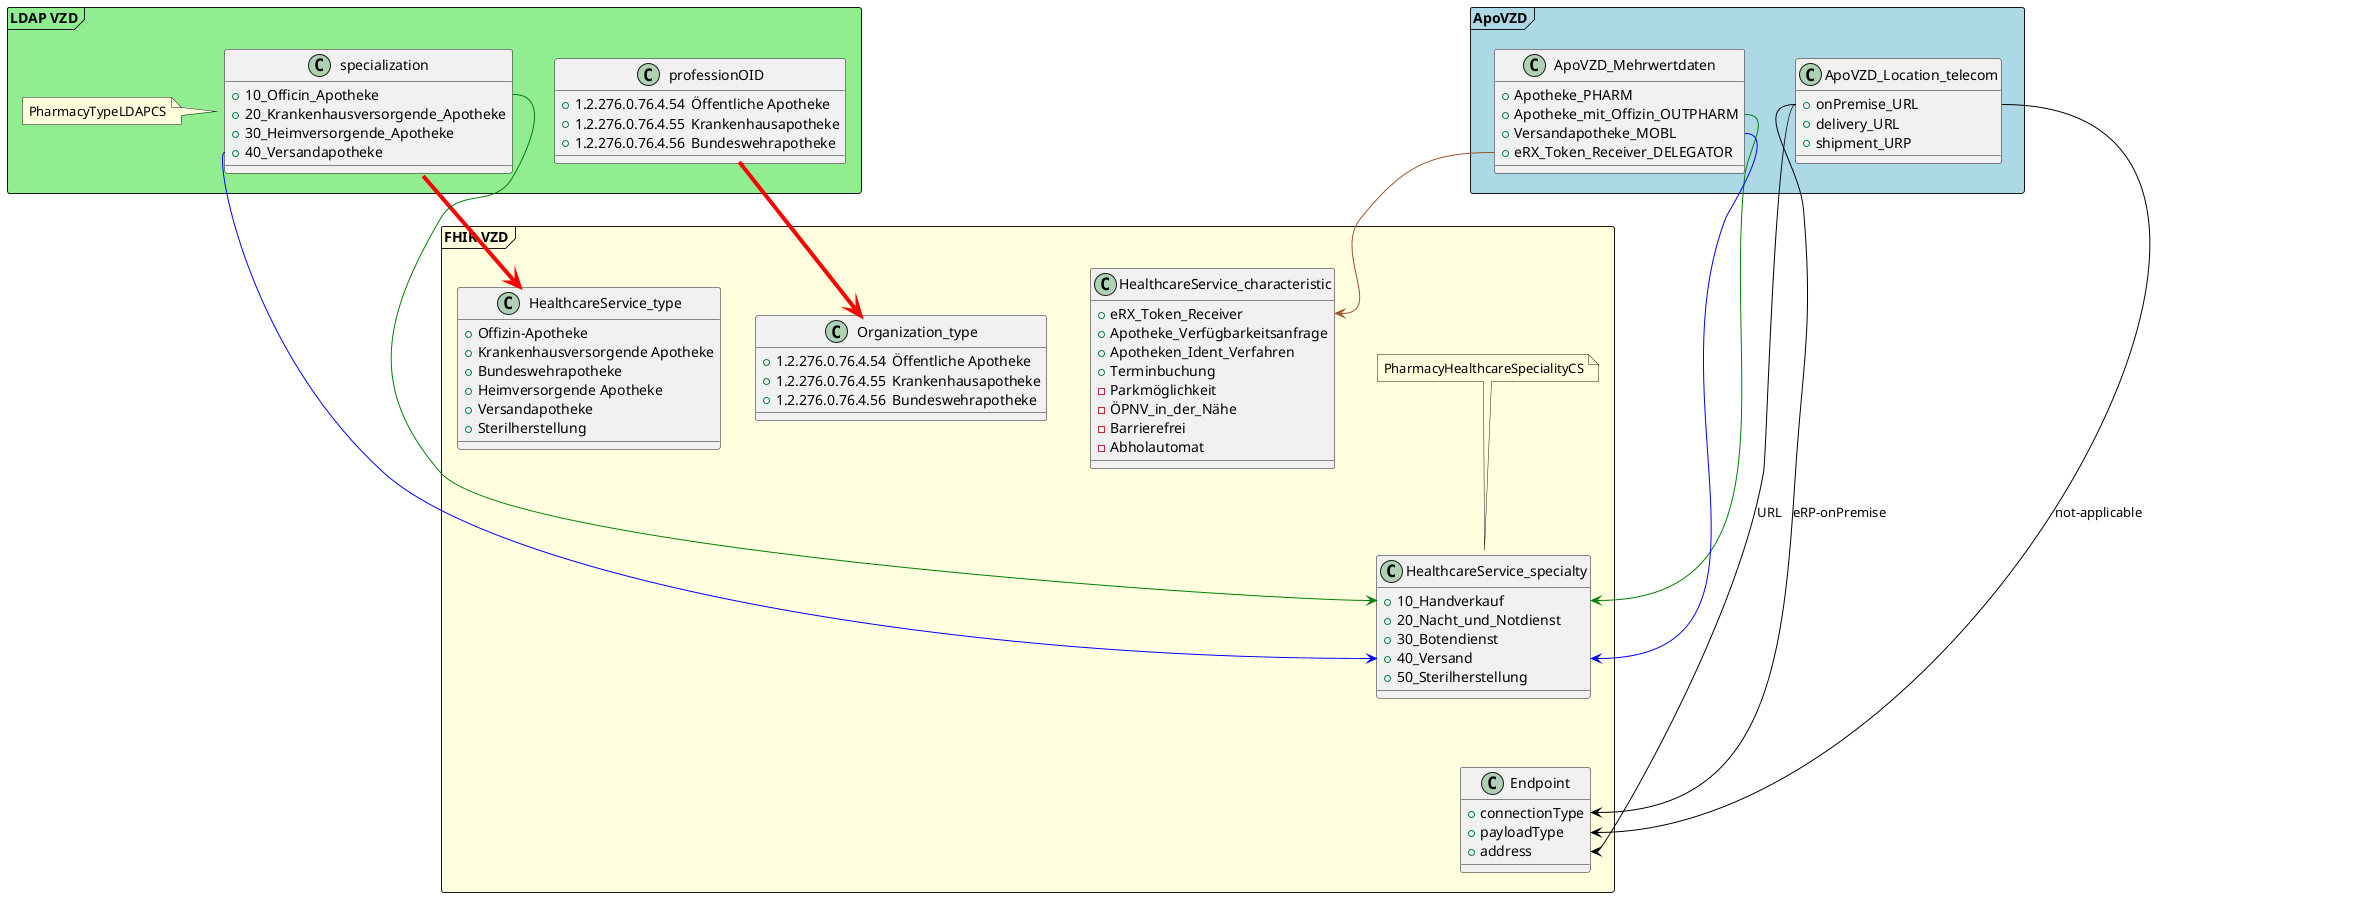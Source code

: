 @startuml


package "LDAP VZD" <<Frame>> #lightgreen {
class specialization {
+ 10_Officin_Apotheke
+ 20_Krankenhausversorgende_Apotheke
+ 30_Heimversorgende_Apotheke
+ 40_Versandapotheke  
}

  note left of specialization
   PharmacyTypeLDAPCS
  end note

 class professionOID {
   + 1.2.276.0.76.4.54	Öffentliche Apotheke
   + 1.2.276.0.76.4.55	Krankenhausapotheke
   + 1.2.276.0.76.4.56	Bundeswehrapotheke
  }
  
}

package "FHIR VZD" <<Frame>> #lightyellow {
 class HealthcareService_specialty {
  + 10_Handverkauf
  + 20_Nacht_und_Notdienst
  + 30_Botendienst
  + 40_Versand
  + 50_Sterilherstellung 
 }

  note top of HealthcareService_specialty
  PharmacyHealthcareSpecialityCS
  end note  

 class HealthcareService_type {
  + Offizin-Apotheke
  + Krankenhausversorgende Apotheke	
  + Bundeswehrapotheke
  + Heimversorgende Apotheke
  + Versandapotheke
  + Sterilherstellung
 }

 class Organization_type {
   + 1.2.276.0.76.4.54	Öffentliche Apotheke
   + 1.2.276.0.76.4.55	Krankenhausapotheke
   + 1.2.276.0.76.4.56	Bundeswehrapotheke
  }
  
 class HealthcareService_characteristic {
   + eRX_Token_Receiver
   + Apotheke_Verfügbarkeitsanfrage
   + Apotheken_Ident_Verfahren
   + Terminbuchung
   - Parkmöglichkeit
   - ÖPNV_in_der_Nähe
   - Barrierefrei
   - Abholautomat
  }

  class Endpoint {
   + connectionType
   + payloadType
   + address
  }

  
}

package ApoVZD <<Frame>> #lightblue {
 class ApoVZD_Mehrwertdaten {
  + Apotheke_PHARM
  + Apotheke_mit_Offizin_OUTPHARM
  + Versandapotheke_MOBL
  + eRX_Token_Receiver_DELEGATOR
 }

 class ApoVZD_Location_telecom {
  + onPremise_URL
  + delivery_URL
  + shipment_URP
 } 
  
}

' LDAP Daten
specialization -[#red,thickness=4]-> HealthcareService_type
professionOID -[#red,thickness=4]-> Organization_type
specialization::10_Officin_Apotheke -[#green]-> HealthcareService_specialty::10_Handverkauf
specialization::40_Versandapotheke  -[#blue]-> HealthcareService_specialty::40_Versand

' ApoVZD Mehrwertdaten
ApoVZD_Mehrwertdaten::Apotheke_mit_Offizin_OUTPHARM -[#green]-> HealthcareService_specialty::10_Handverkauf
ApoVZD_Mehrwertdaten::Versandapotheke_MOBL -[#blue]-> HealthcareService_specialty::40_Versand
ApoVZD_Mehrwertdaten::eRX_Token_Receiver_DELEGATOR -[#Sienna]-> HealthcareService_characteristic::eRX_Token_Receiver

' DELEGATOR URLs
ApoVZD_Location_telecom::onPremise_URL -[#black]right-> Endpoint::address : URL
ApoVZD_Location_telecom::onPremise_URL -[#black]right-> Endpoint::connectionType : "eRP-onPremise"
ApoVZD_Location_telecom::onPremise_URL -[#black]right-> Endpoint::payloadType : "not-applicable"

' Layout
HealthcareService_type -[hidden]--> Endpoint

@enduml
